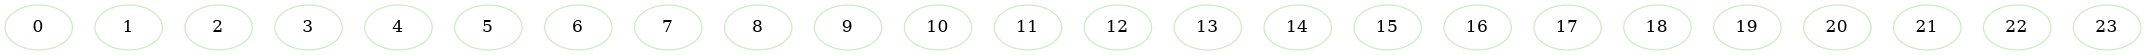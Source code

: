 digraph topology {
	graph [fontsize = 12, outputorder="edgesfirst", size="14.3,14.3"];
	node [color = "/pastel16/3", penwidth = 1];
	edge [fontsize = 10, arrowsize = 0.5];
	0 [label = "0", pos="4.57143,2.14286!"]
	1 [label = "1", pos="9.28571,1!"]
	2 [label = "2", pos="7.71429,5.28571!"]
	3 [label = "3", pos="0.857143,7.28571!"]
	4 [label = "4", pos="0.571429,6.14286!"]
	5 [label = "5", pos="6,11.8571!"]
	6 [label = "6", pos="1.71429,3.14286!"]
	7 [label = "7", pos="9,13.5714!"]
	8 [label = "8", pos="8.28571,5.71429!"]
	9 [label = "9", pos="12.2857,4.14286!"]
	10 [label = "10", pos="4.42857,11.7143!"]
	11 [label = "11", pos="2.57143,8.28571!"]
	12 [label = "12", pos="9.14286,5.28571!"]
	13 [label = "13", pos="7.85714,0.857143!"]
	14 [label = "14", pos="9.71429,6.14286!"]
	15 [label = "15", pos="4.42857,8.42857!"]
	16 [label = "16", pos="6.42857,4.28571!"]
	17 [label = "17", pos="11.2857,10!"]
	18 [label = "18", pos="3.42857,8.14286!"]
	19 [label = "19", pos="7.57143,12.5714!"]
	20 [label = "20", pos="10.4286,4.14286!"]
	21 [label = "21", pos="6,10.8571!"]
	22 [label = "22", pos="2.14286,7!"]
	23 [label = "23", pos="0.571429,9.57143!"]
}
